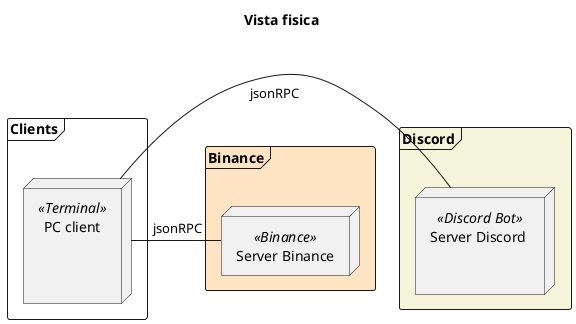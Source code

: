 @startuml
title: Vista fisica
frame Clients  {
    node "PC client\n\n\n" as Nodo1 <<Terminal>> {
    }
}

frame Binance #Bisque{
    node "Server Binance"  as Nodo2 <<Binance>> {
    }
}

frame Discord #Beige {
    node "Server Discord \n\n" as Nodo3 << Discord Bot>> {
    }
}

Nodo1 - Nodo2 : "\n\n jsonRPC"
Nodo1 - Nodo3 : "\n\n jsonRPC"

@enduml
